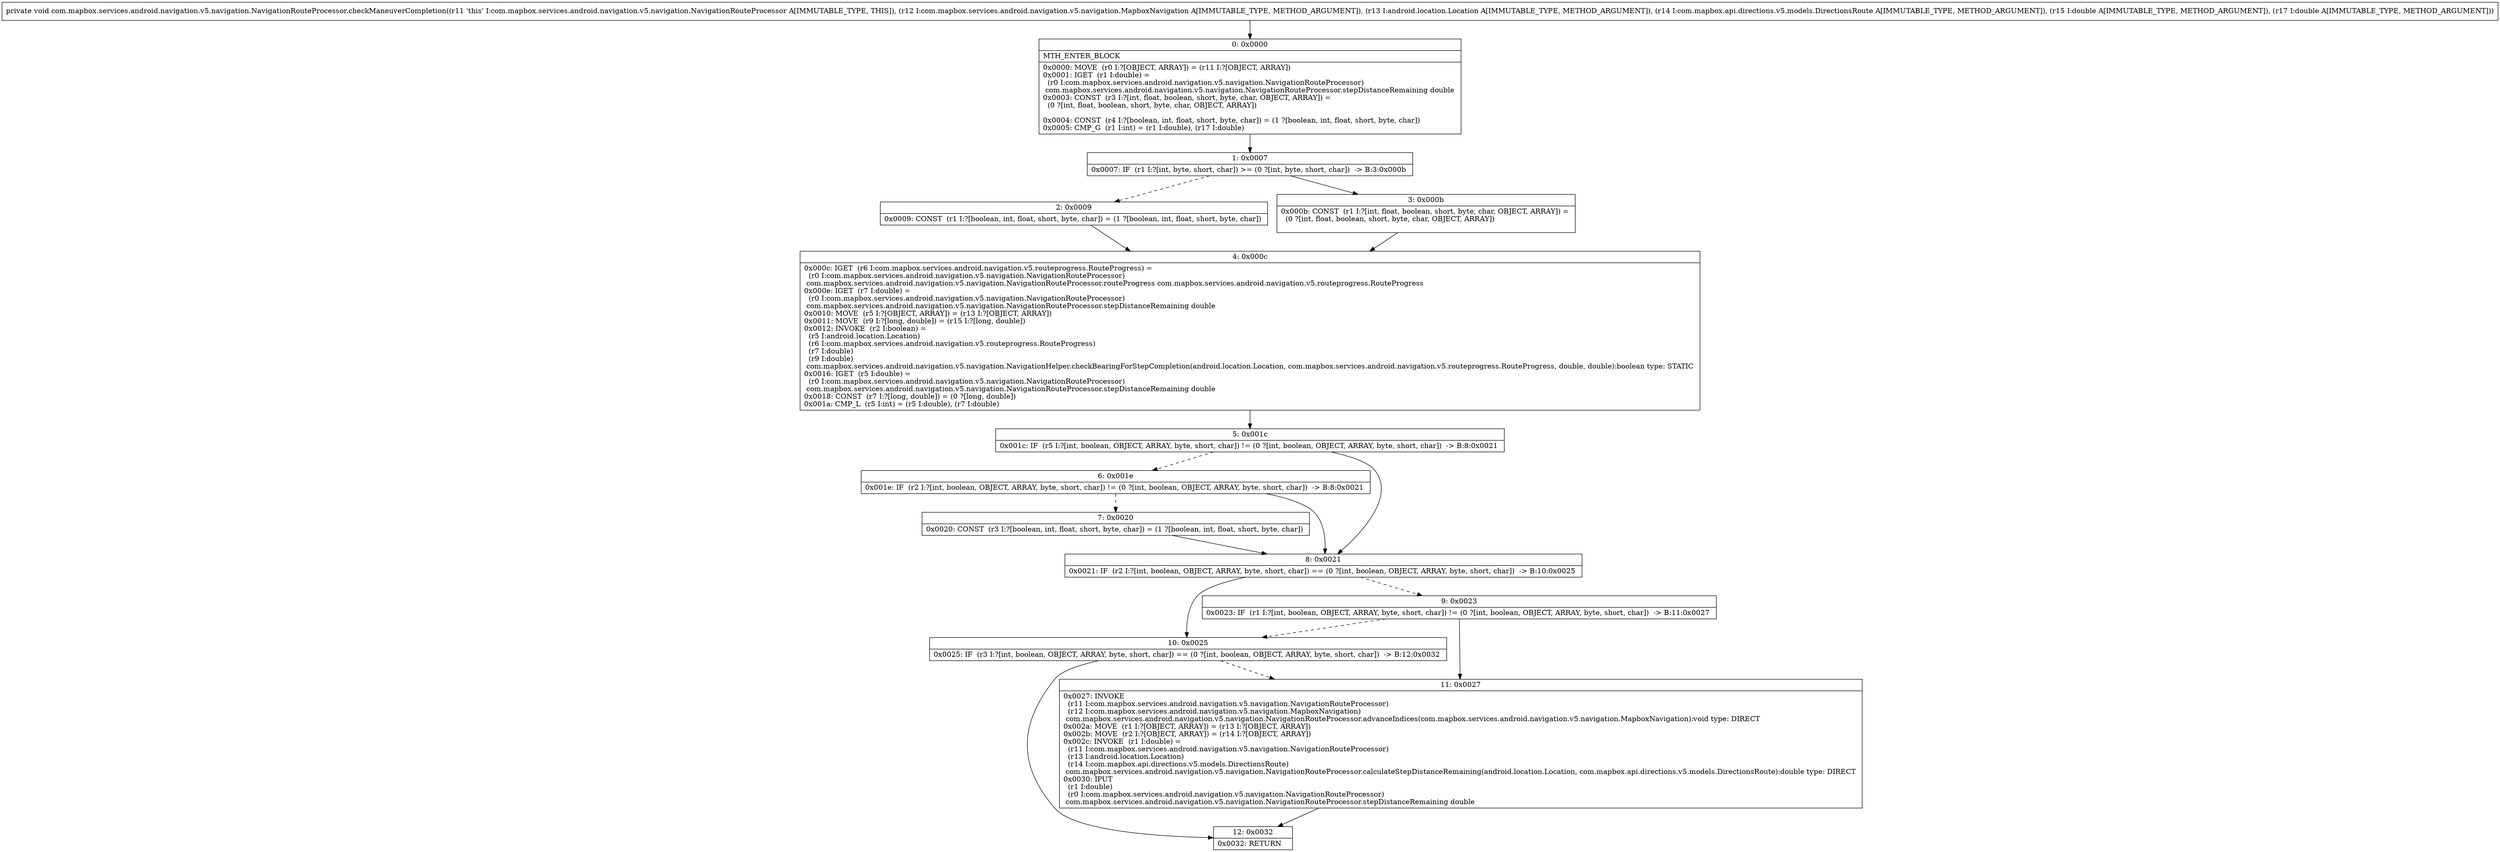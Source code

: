 digraph "CFG forcom.mapbox.services.android.navigation.v5.navigation.NavigationRouteProcessor.checkManeuverCompletion(Lcom\/mapbox\/services\/android\/navigation\/v5\/navigation\/MapboxNavigation;Landroid\/location\/Location;Lcom\/mapbox\/api\/directions\/v5\/models\/DirectionsRoute;DD)V" {
Node_0 [shape=record,label="{0\:\ 0x0000|MTH_ENTER_BLOCK\l|0x0000: MOVE  (r0 I:?[OBJECT, ARRAY]) = (r11 I:?[OBJECT, ARRAY]) \l0x0001: IGET  (r1 I:double) = \l  (r0 I:com.mapbox.services.android.navigation.v5.navigation.NavigationRouteProcessor)\l com.mapbox.services.android.navigation.v5.navigation.NavigationRouteProcessor.stepDistanceRemaining double \l0x0003: CONST  (r3 I:?[int, float, boolean, short, byte, char, OBJECT, ARRAY]) = \l  (0 ?[int, float, boolean, short, byte, char, OBJECT, ARRAY])\l \l0x0004: CONST  (r4 I:?[boolean, int, float, short, byte, char]) = (1 ?[boolean, int, float, short, byte, char]) \l0x0005: CMP_G  (r1 I:int) = (r1 I:double), (r17 I:double) \l}"];
Node_1 [shape=record,label="{1\:\ 0x0007|0x0007: IF  (r1 I:?[int, byte, short, char]) \>= (0 ?[int, byte, short, char])  \-\> B:3:0x000b \l}"];
Node_2 [shape=record,label="{2\:\ 0x0009|0x0009: CONST  (r1 I:?[boolean, int, float, short, byte, char]) = (1 ?[boolean, int, float, short, byte, char]) \l}"];
Node_3 [shape=record,label="{3\:\ 0x000b|0x000b: CONST  (r1 I:?[int, float, boolean, short, byte, char, OBJECT, ARRAY]) = \l  (0 ?[int, float, boolean, short, byte, char, OBJECT, ARRAY])\l \l}"];
Node_4 [shape=record,label="{4\:\ 0x000c|0x000c: IGET  (r6 I:com.mapbox.services.android.navigation.v5.routeprogress.RouteProgress) = \l  (r0 I:com.mapbox.services.android.navigation.v5.navigation.NavigationRouteProcessor)\l com.mapbox.services.android.navigation.v5.navigation.NavigationRouteProcessor.routeProgress com.mapbox.services.android.navigation.v5.routeprogress.RouteProgress \l0x000e: IGET  (r7 I:double) = \l  (r0 I:com.mapbox.services.android.navigation.v5.navigation.NavigationRouteProcessor)\l com.mapbox.services.android.navigation.v5.navigation.NavigationRouteProcessor.stepDistanceRemaining double \l0x0010: MOVE  (r5 I:?[OBJECT, ARRAY]) = (r13 I:?[OBJECT, ARRAY]) \l0x0011: MOVE  (r9 I:?[long, double]) = (r15 I:?[long, double]) \l0x0012: INVOKE  (r2 I:boolean) = \l  (r5 I:android.location.Location)\l  (r6 I:com.mapbox.services.android.navigation.v5.routeprogress.RouteProgress)\l  (r7 I:double)\l  (r9 I:double)\l com.mapbox.services.android.navigation.v5.navigation.NavigationHelper.checkBearingForStepCompletion(android.location.Location, com.mapbox.services.android.navigation.v5.routeprogress.RouteProgress, double, double):boolean type: STATIC \l0x0016: IGET  (r5 I:double) = \l  (r0 I:com.mapbox.services.android.navigation.v5.navigation.NavigationRouteProcessor)\l com.mapbox.services.android.navigation.v5.navigation.NavigationRouteProcessor.stepDistanceRemaining double \l0x0018: CONST  (r7 I:?[long, double]) = (0 ?[long, double]) \l0x001a: CMP_L  (r5 I:int) = (r5 I:double), (r7 I:double) \l}"];
Node_5 [shape=record,label="{5\:\ 0x001c|0x001c: IF  (r5 I:?[int, boolean, OBJECT, ARRAY, byte, short, char]) != (0 ?[int, boolean, OBJECT, ARRAY, byte, short, char])  \-\> B:8:0x0021 \l}"];
Node_6 [shape=record,label="{6\:\ 0x001e|0x001e: IF  (r2 I:?[int, boolean, OBJECT, ARRAY, byte, short, char]) != (0 ?[int, boolean, OBJECT, ARRAY, byte, short, char])  \-\> B:8:0x0021 \l}"];
Node_7 [shape=record,label="{7\:\ 0x0020|0x0020: CONST  (r3 I:?[boolean, int, float, short, byte, char]) = (1 ?[boolean, int, float, short, byte, char]) \l}"];
Node_8 [shape=record,label="{8\:\ 0x0021|0x0021: IF  (r2 I:?[int, boolean, OBJECT, ARRAY, byte, short, char]) == (0 ?[int, boolean, OBJECT, ARRAY, byte, short, char])  \-\> B:10:0x0025 \l}"];
Node_9 [shape=record,label="{9\:\ 0x0023|0x0023: IF  (r1 I:?[int, boolean, OBJECT, ARRAY, byte, short, char]) != (0 ?[int, boolean, OBJECT, ARRAY, byte, short, char])  \-\> B:11:0x0027 \l}"];
Node_10 [shape=record,label="{10\:\ 0x0025|0x0025: IF  (r3 I:?[int, boolean, OBJECT, ARRAY, byte, short, char]) == (0 ?[int, boolean, OBJECT, ARRAY, byte, short, char])  \-\> B:12:0x0032 \l}"];
Node_11 [shape=record,label="{11\:\ 0x0027|0x0027: INVOKE  \l  (r11 I:com.mapbox.services.android.navigation.v5.navigation.NavigationRouteProcessor)\l  (r12 I:com.mapbox.services.android.navigation.v5.navigation.MapboxNavigation)\l com.mapbox.services.android.navigation.v5.navigation.NavigationRouteProcessor.advanceIndices(com.mapbox.services.android.navigation.v5.navigation.MapboxNavigation):void type: DIRECT \l0x002a: MOVE  (r1 I:?[OBJECT, ARRAY]) = (r13 I:?[OBJECT, ARRAY]) \l0x002b: MOVE  (r2 I:?[OBJECT, ARRAY]) = (r14 I:?[OBJECT, ARRAY]) \l0x002c: INVOKE  (r1 I:double) = \l  (r11 I:com.mapbox.services.android.navigation.v5.navigation.NavigationRouteProcessor)\l  (r13 I:android.location.Location)\l  (r14 I:com.mapbox.api.directions.v5.models.DirectionsRoute)\l com.mapbox.services.android.navigation.v5.navigation.NavigationRouteProcessor.calculateStepDistanceRemaining(android.location.Location, com.mapbox.api.directions.v5.models.DirectionsRoute):double type: DIRECT \l0x0030: IPUT  \l  (r1 I:double)\l  (r0 I:com.mapbox.services.android.navigation.v5.navigation.NavigationRouteProcessor)\l com.mapbox.services.android.navigation.v5.navigation.NavigationRouteProcessor.stepDistanceRemaining double \l}"];
Node_12 [shape=record,label="{12\:\ 0x0032|0x0032: RETURN   \l}"];
MethodNode[shape=record,label="{private void com.mapbox.services.android.navigation.v5.navigation.NavigationRouteProcessor.checkManeuverCompletion((r11 'this' I:com.mapbox.services.android.navigation.v5.navigation.NavigationRouteProcessor A[IMMUTABLE_TYPE, THIS]), (r12 I:com.mapbox.services.android.navigation.v5.navigation.MapboxNavigation A[IMMUTABLE_TYPE, METHOD_ARGUMENT]), (r13 I:android.location.Location A[IMMUTABLE_TYPE, METHOD_ARGUMENT]), (r14 I:com.mapbox.api.directions.v5.models.DirectionsRoute A[IMMUTABLE_TYPE, METHOD_ARGUMENT]), (r15 I:double A[IMMUTABLE_TYPE, METHOD_ARGUMENT]), (r17 I:double A[IMMUTABLE_TYPE, METHOD_ARGUMENT])) }"];
MethodNode -> Node_0;
Node_0 -> Node_1;
Node_1 -> Node_2[style=dashed];
Node_1 -> Node_3;
Node_2 -> Node_4;
Node_3 -> Node_4;
Node_4 -> Node_5;
Node_5 -> Node_6[style=dashed];
Node_5 -> Node_8;
Node_6 -> Node_7[style=dashed];
Node_6 -> Node_8;
Node_7 -> Node_8;
Node_8 -> Node_9[style=dashed];
Node_8 -> Node_10;
Node_9 -> Node_10[style=dashed];
Node_9 -> Node_11;
Node_10 -> Node_11[style=dashed];
Node_10 -> Node_12;
Node_11 -> Node_12;
}

